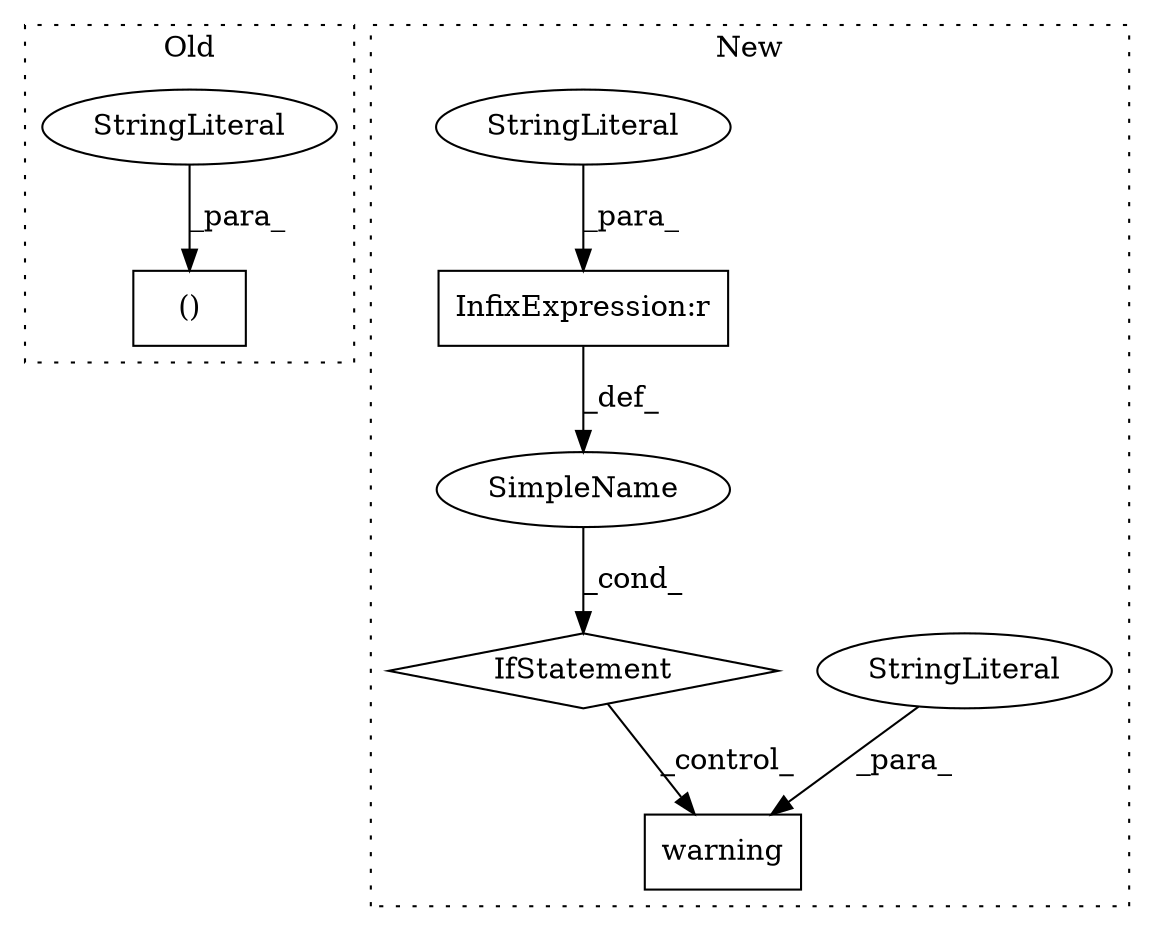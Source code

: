 digraph G {
subgraph cluster0 {
1 [label="()" a="106" s="299" l="49" shape="box"];
8 [label="StringLiteral" a="45" s="299" l="19" shape="ellipse"];
label = "Old";
style="dotted";
}
subgraph cluster1 {
2 [label="warning" a="32" s="706,782" l="8,1" shape="box"];
3 [label="StringLiteral" a="45" s="714" l="68" shape="ellipse"];
4 [label="IfStatement" a="25" s="644,687" l="4,2" shape="diamond"];
5 [label="SimpleName" a="42" s="" l="" shape="ellipse"];
6 [label="InfixExpression:r" a="27" s="680" l="4" shape="box"];
7 [label="StringLiteral" a="45" s="684" l="3" shape="ellipse"];
label = "New";
style="dotted";
}
3 -> 2 [label="_para_"];
4 -> 2 [label="_control_"];
5 -> 4 [label="_cond_"];
6 -> 5 [label="_def_"];
7 -> 6 [label="_para_"];
8 -> 1 [label="_para_"];
}